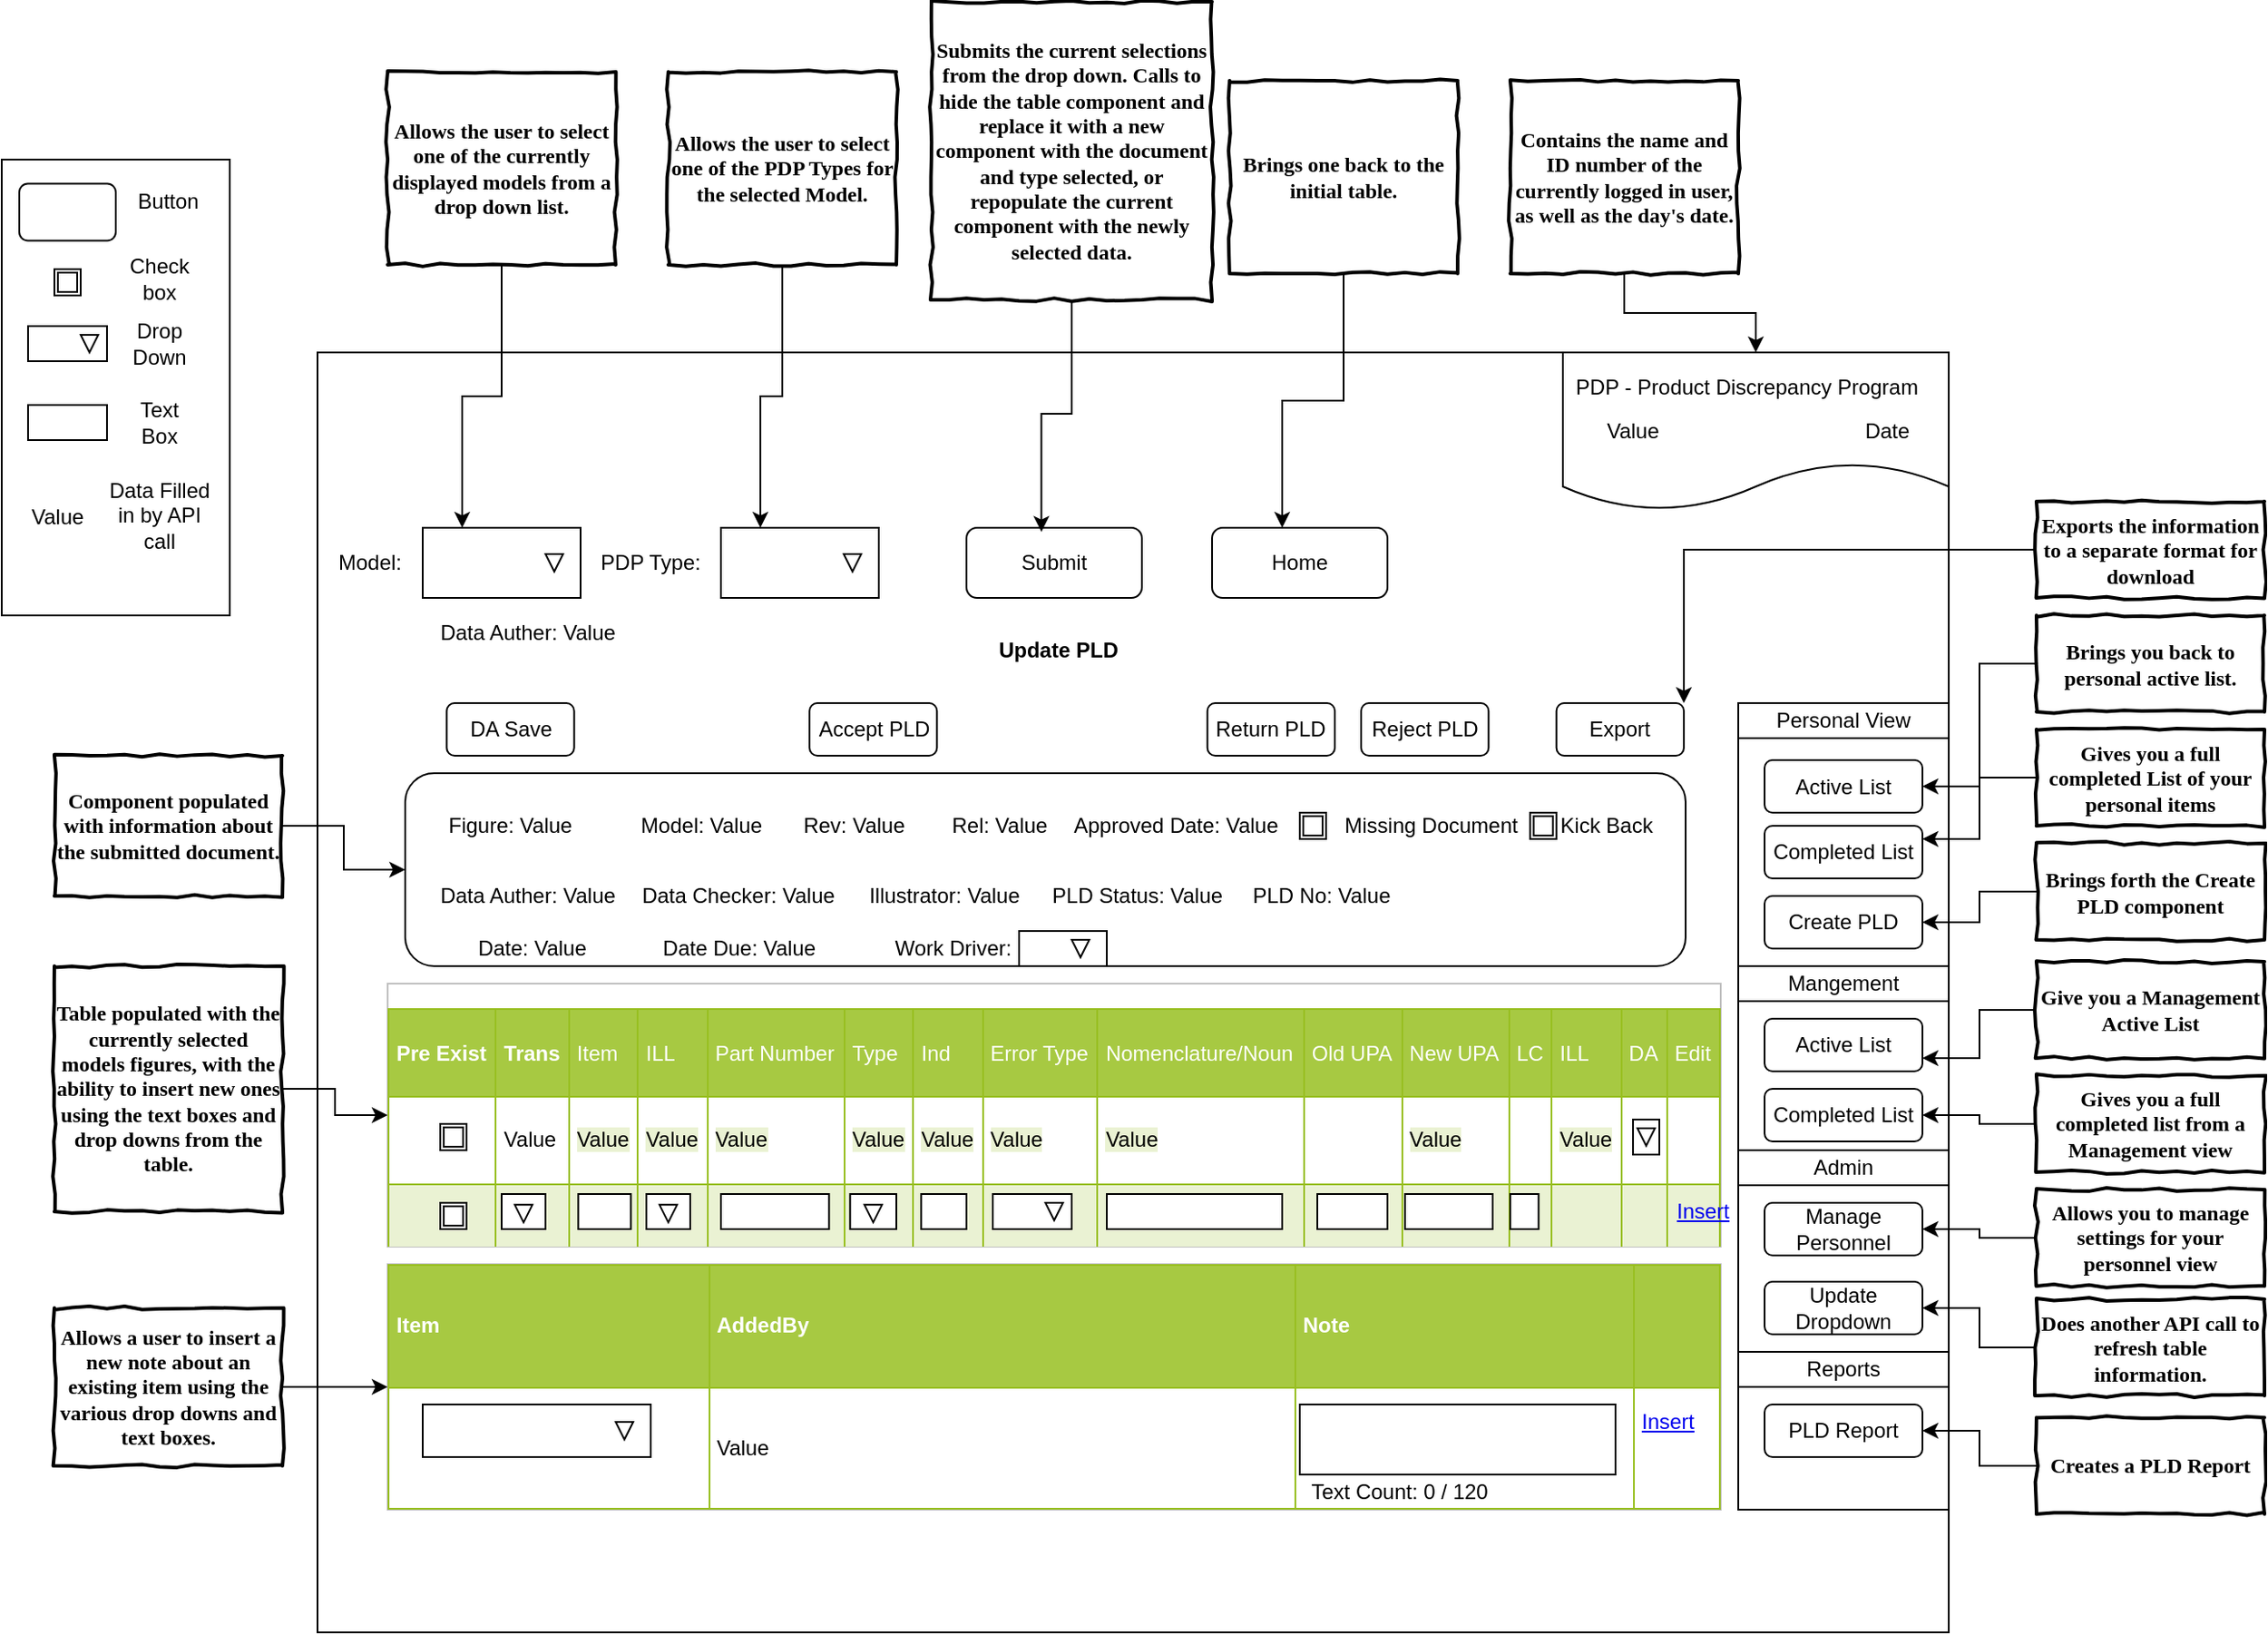 <mxfile version="12.5.4" type="device"><diagram id="VdrxEoo0eKEBxt20CpD3" name="Page-1"><mxGraphModel dx="1584" dy="728" grid="1" gridSize="10" guides="1" tooltips="1" connect="1" arrows="1" fold="1" page="1" pageScale="1" pageWidth="850" pageHeight="1100" math="0" shadow="0"><root><mxCell id="0"/><mxCell id="1" parent="0"/><mxCell id="2qrqVMrkHnaqbFeeKf9X-1" value="" style="rounded=0;whiteSpace=wrap;html=1;" parent="1" vertex="1"><mxGeometry x="-660" y="250" width="930" height="730" as="geometry"/></mxCell><mxCell id="KX1X-bw-bmJHKMCdAirB-11" value="" style="shape=document;whiteSpace=wrap;html=1;boundedLbl=1;" vertex="1" parent="1"><mxGeometry x="50" y="250" width="220" height="90" as="geometry"/></mxCell><mxCell id="2qrqVMrkHnaqbFeeKf9X-4" value="" style="html=1;whiteSpace=wrap;container=1;recursiveResize=0;collapsible=0;align=left;" parent="1" vertex="1"><mxGeometry x="-600" y="350" width="90" height="40" as="geometry"/></mxCell><mxCell id="2qrqVMrkHnaqbFeeKf9X-5" value="" style="triangle;html=1;whiteSpace=wrap;rotation=90;" parent="2qrqVMrkHnaqbFeeKf9X-4" vertex="1"><mxGeometry x="70" y="15" width="10" height="10" as="geometry"/></mxCell><mxCell id="2qrqVMrkHnaqbFeeKf9X-8" value="Model:" style="text;html=1;strokeColor=none;fillColor=none;align=center;verticalAlign=middle;whiteSpace=wrap;rounded=0;" parent="1" vertex="1"><mxGeometry x="-650" y="360" width="40" height="20" as="geometry"/></mxCell><mxCell id="2qrqVMrkHnaqbFeeKf9X-11" value="" style="html=1;whiteSpace=wrap;container=1;recursiveResize=0;collapsible=0;align=left;" parent="1" vertex="1"><mxGeometry x="-430" y="350" width="90" height="40" as="geometry"/></mxCell><mxCell id="2qrqVMrkHnaqbFeeKf9X-12" value="" style="triangle;html=1;whiteSpace=wrap;rotation=90;" parent="2qrqVMrkHnaqbFeeKf9X-11" vertex="1"><mxGeometry x="70" y="15" width="10" height="10" as="geometry"/></mxCell><mxCell id="2qrqVMrkHnaqbFeeKf9X-13" value="PDP Type:" style="text;html=1;strokeColor=none;fillColor=none;align=center;verticalAlign=middle;whiteSpace=wrap;rounded=0;" parent="1" vertex="1"><mxGeometry x="-500" y="360" width="60" height="20" as="geometry"/></mxCell><mxCell id="2qrqVMrkHnaqbFeeKf9X-14" value="Submit" style="rounded=1;whiteSpace=wrap;html=1;" parent="1" vertex="1"><mxGeometry x="-290" y="350" width="100" height="40" as="geometry"/></mxCell><mxCell id="2qrqVMrkHnaqbFeeKf9X-15" value="Home" style="rounded=1;whiteSpace=wrap;html=1;" parent="1" vertex="1"><mxGeometry x="-150" y="350" width="100" height="40" as="geometry"/></mxCell><mxCell id="2qrqVMrkHnaqbFeeKf9X-17" style="edgeStyle=orthogonalEdgeStyle;rounded=0;orthogonalLoop=1;jettySize=auto;html=1;entryX=0.25;entryY=0;entryDx=0;entryDy=0;" parent="1" source="2qrqVMrkHnaqbFeeKf9X-16" target="2qrqVMrkHnaqbFeeKf9X-4" edge="1"><mxGeometry relative="1" as="geometry"/></mxCell><mxCell id="2qrqVMrkHnaqbFeeKf9X-16" value="Allows the user to select one of the currently displayed models from a drop down list." style="html=1;whiteSpace=wrap;comic=1;strokeWidth=2;fontFamily=Comic Sans MS;fontStyle=1;" parent="1" vertex="1"><mxGeometry x="-620" y="90" width="130" height="110" as="geometry"/></mxCell><mxCell id="2qrqVMrkHnaqbFeeKf9X-19" style="edgeStyle=orthogonalEdgeStyle;rounded=0;orthogonalLoop=1;jettySize=auto;html=1;entryX=0.25;entryY=0;entryDx=0;entryDy=0;" parent="1" source="2qrqVMrkHnaqbFeeKf9X-18" target="2qrqVMrkHnaqbFeeKf9X-11" edge="1"><mxGeometry relative="1" as="geometry"/></mxCell><mxCell id="2qrqVMrkHnaqbFeeKf9X-18" value="Allows the user to select one of the PDP Types for the selected Model." style="html=1;whiteSpace=wrap;comic=1;strokeWidth=2;fontFamily=Comic Sans MS;fontStyle=1;" parent="1" vertex="1"><mxGeometry x="-460" y="90" width="130" height="110" as="geometry"/></mxCell><mxCell id="2qrqVMrkHnaqbFeeKf9X-21" style="edgeStyle=orthogonalEdgeStyle;rounded=0;orthogonalLoop=1;jettySize=auto;html=1;entryX=0.427;entryY=0.058;entryDx=0;entryDy=0;entryPerimeter=0;" parent="1" source="2qrqVMrkHnaqbFeeKf9X-20" target="2qrqVMrkHnaqbFeeKf9X-14" edge="1"><mxGeometry relative="1" as="geometry"/></mxCell><mxCell id="2qrqVMrkHnaqbFeeKf9X-20" value="Submits the current selections from the drop down. Calls to hide the table component and replace it with a new component with the document and type selected, or repopulate the current component with the newly selected data." style="html=1;whiteSpace=wrap;comic=1;strokeWidth=2;fontFamily=Comic Sans MS;fontStyle=1;" parent="1" vertex="1"><mxGeometry x="-310" y="50" width="160" height="170" as="geometry"/></mxCell><mxCell id="2qrqVMrkHnaqbFeeKf9X-23" style="edgeStyle=orthogonalEdgeStyle;rounded=0;orthogonalLoop=1;jettySize=auto;html=1;entryX=0.4;entryY=0;entryDx=0;entryDy=0;entryPerimeter=0;" parent="1" source="2qrqVMrkHnaqbFeeKf9X-22" target="2qrqVMrkHnaqbFeeKf9X-15" edge="1"><mxGeometry relative="1" as="geometry"/></mxCell><mxCell id="2qrqVMrkHnaqbFeeKf9X-22" value="Brings one back to the initial table." style="html=1;whiteSpace=wrap;comic=1;strokeWidth=2;fontFamily=Comic Sans MS;fontStyle=1;" parent="1" vertex="1"><mxGeometry x="-140" y="95" width="130" height="110" as="geometry"/></mxCell><mxCell id="2qrqVMrkHnaqbFeeKf9X-25" style="edgeStyle=orthogonalEdgeStyle;rounded=0;orthogonalLoop=1;jettySize=auto;html=1;entryX=0;entryY=0.5;entryDx=0;entryDy=0;" parent="1" source="2qrqVMrkHnaqbFeeKf9X-24" target="CsBmkhRhUyOxanU9QyBp-1" edge="1"><mxGeometry relative="1" as="geometry"><mxPoint x="-620" y="535" as="targetPoint"/></mxGeometry></mxCell><mxCell id="2qrqVMrkHnaqbFeeKf9X-24" value="Component populated with information about the submitted document." style="html=1;whiteSpace=wrap;comic=1;strokeWidth=2;fontFamily=Comic Sans MS;fontStyle=1;" parent="1" vertex="1"><mxGeometry x="-810" y="480" width="130" height="80" as="geometry"/></mxCell><mxCell id="CsBmkhRhUyOxanU9QyBp-1" value="" style="rounded=1;whiteSpace=wrap;html=1;" parent="1" vertex="1"><mxGeometry x="-610" y="490" width="730" height="110" as="geometry"/></mxCell><mxCell id="CsBmkhRhUyOxanU9QyBp-2" value="&lt;b&gt;Update PLD&lt;/b&gt;" style="text;html=1;strokeColor=none;fillColor=none;align=center;verticalAlign=middle;whiteSpace=wrap;rounded=0;" parent="1" vertex="1"><mxGeometry x="-275" y="410" width="75" height="20" as="geometry"/></mxCell><mxCell id="CsBmkhRhUyOxanU9QyBp-3" value="Data Auther: Value" style="text;html=1;strokeColor=none;fillColor=none;align=center;verticalAlign=middle;whiteSpace=wrap;rounded=0;" parent="1" vertex="1"><mxGeometry x="-600" y="550" width="120" height="20" as="geometry"/></mxCell><mxCell id="CsBmkhRhUyOxanU9QyBp-12" value="Data Auther: Value" style="text;html=1;strokeColor=none;fillColor=none;align=center;verticalAlign=middle;whiteSpace=wrap;rounded=0;" parent="1" vertex="1"><mxGeometry x="-600" y="400" width="120" height="20" as="geometry"/></mxCell><mxCell id="CsBmkhRhUyOxanU9QyBp-5" value="Figure: Value" style="text;html=1;strokeColor=none;fillColor=none;align=center;verticalAlign=middle;whiteSpace=wrap;rounded=0;" parent="1" vertex="1"><mxGeometry x="-590" y="510" width="80" height="20" as="geometry"/></mxCell><mxCell id="CsBmkhRhUyOxanU9QyBp-6" value="Model: Value" style="text;html=1;strokeColor=none;fillColor=none;align=center;verticalAlign=middle;whiteSpace=wrap;rounded=0;" parent="1" vertex="1"><mxGeometry x="-481.33" y="510" width="80" height="20" as="geometry"/></mxCell><mxCell id="CsBmkhRhUyOxanU9QyBp-7" value="Rev: Value" style="text;html=1;strokeColor=none;fillColor=none;align=center;verticalAlign=middle;whiteSpace=wrap;rounded=0;" parent="1" vertex="1"><mxGeometry x="-394" y="510" width="80" height="20" as="geometry"/></mxCell><mxCell id="CsBmkhRhUyOxanU9QyBp-8" value="Rel: Value" style="text;html=1;strokeColor=none;fillColor=none;align=center;verticalAlign=middle;whiteSpace=wrap;rounded=0;" parent="1" vertex="1"><mxGeometry x="-311.33" y="510" width="80" height="20" as="geometry"/></mxCell><mxCell id="CsBmkhRhUyOxanU9QyBp-9" value="Approved Date: Value" style="text;html=1;strokeColor=none;fillColor=none;align=center;verticalAlign=middle;whiteSpace=wrap;rounded=0;" parent="1" vertex="1"><mxGeometry x="-231.33" y="510" width="121.33" height="20" as="geometry"/></mxCell><mxCell id="CsBmkhRhUyOxanU9QyBp-10" value="Data Checker: Value" style="text;html=1;strokeColor=none;fillColor=none;align=center;verticalAlign=middle;whiteSpace=wrap;rounded=0;" parent="1" vertex="1"><mxGeometry x="-480" y="550" width="120" height="20" as="geometry"/></mxCell><mxCell id="CsBmkhRhUyOxanU9QyBp-11" value="Illustrator: Value" style="text;html=1;strokeColor=none;fillColor=none;align=center;verticalAlign=middle;whiteSpace=wrap;rounded=0;" parent="1" vertex="1"><mxGeometry x="-355" y="550" width="105" height="20" as="geometry"/></mxCell><mxCell id="CsBmkhRhUyOxanU9QyBp-13" value="Missing Document" style="text;html=1;strokeColor=none;fillColor=none;align=center;verticalAlign=middle;whiteSpace=wrap;rounded=0;" parent="1" vertex="1"><mxGeometry x="-80" y="510" width="110" height="20" as="geometry"/></mxCell><mxCell id="CsBmkhRhUyOxanU9QyBp-14" value="Kick Back" style="text;html=1;strokeColor=none;fillColor=none;align=center;verticalAlign=middle;whiteSpace=wrap;rounded=0;" parent="1" vertex="1"><mxGeometry x="40" y="510" width="70" height="20" as="geometry"/></mxCell><mxCell id="CsBmkhRhUyOxanU9QyBp-15" value="" style="shape=ext;double=1;whiteSpace=wrap;html=1;aspect=fixed;" parent="1" vertex="1"><mxGeometry x="-100" y="512.5" width="15" height="15" as="geometry"/></mxCell><mxCell id="CsBmkhRhUyOxanU9QyBp-16" value="" style="shape=ext;double=1;whiteSpace=wrap;html=1;aspect=fixed;" parent="1" vertex="1"><mxGeometry x="31.33" y="512.5" width="15" height="15" as="geometry"/></mxCell><mxCell id="CsBmkhRhUyOxanU9QyBp-17" value="PLD Status: Value" style="text;html=1;strokeColor=none;fillColor=none;align=center;verticalAlign=middle;whiteSpace=wrap;rounded=0;" parent="1" vertex="1"><mxGeometry x="-245" y="550" width="105" height="20" as="geometry"/></mxCell><mxCell id="CsBmkhRhUyOxanU9QyBp-18" value="PLD No: Value" style="text;html=1;strokeColor=none;fillColor=none;align=center;verticalAlign=middle;whiteSpace=wrap;rounded=0;" parent="1" vertex="1"><mxGeometry x="-140" y="550" width="105" height="20" as="geometry"/></mxCell><mxCell id="CsBmkhRhUyOxanU9QyBp-19" value="Date: Value" style="text;html=1;strokeColor=none;fillColor=none;align=center;verticalAlign=middle;whiteSpace=wrap;rounded=0;" parent="1" vertex="1"><mxGeometry x="-590" y="580" width="105" height="20" as="geometry"/></mxCell><mxCell id="CsBmkhRhUyOxanU9QyBp-20" value="Date Due: Value" style="text;html=1;strokeColor=none;fillColor=none;align=center;verticalAlign=middle;whiteSpace=wrap;rounded=0;" parent="1" vertex="1"><mxGeometry x="-472.5" y="580" width="105" height="20" as="geometry"/></mxCell><mxCell id="CsBmkhRhUyOxanU9QyBp-21" value="Work Driver:" style="text;html=1;strokeColor=none;fillColor=none;align=center;verticalAlign=middle;whiteSpace=wrap;rounded=0;" parent="1" vertex="1"><mxGeometry x="-350" y="580" width="105" height="20" as="geometry"/></mxCell><mxCell id="CsBmkhRhUyOxanU9QyBp-28" value="&lt;br&gt;&lt;table border=&quot;1&quot; width=&quot;100%&quot; cellpadding=&quot;4&quot; style=&quot;width: 100% ; height: 100% ; border-collapse: collapse&quot;&gt;&lt;tbody&gt;&lt;tr style=&quot;background-color: #a7c942 ; color: #ffffff ; border: 1px solid #98bf21&quot;&gt;&lt;th align=&quot;left&quot;&gt;Pre Exist&lt;/th&gt;&lt;th align=&quot;left&quot;&gt;Trans&lt;/th&gt;&lt;td&gt;Item&lt;/td&gt;&lt;td&gt;ILL&lt;/td&gt;&lt;td&gt;Part Number&lt;/td&gt;&lt;td&gt;Type&lt;/td&gt;&lt;td&gt;Ind&lt;/td&gt;&lt;td&gt;Error Type&lt;/td&gt;&lt;td&gt;Nomenclature/Noun&lt;/td&gt;&lt;td&gt;Old UPA&lt;/td&gt;&lt;td&gt;New UPA&lt;/td&gt;&lt;td&gt;LC&lt;/td&gt;&lt;td&gt;ILL&lt;/td&gt;&lt;td&gt;DA&lt;/td&gt;&lt;td&gt;Edit&lt;/td&gt;&lt;/tr&gt;&lt;tr style=&quot;border: 1px solid #98bf21&quot;&gt;&lt;td&gt;&lt;br&gt;&lt;/td&gt;&lt;td&gt;Value&lt;/td&gt;&lt;td&gt;&lt;span style=&quot;background-color: rgb(234 , 242 , 211)&quot;&gt;Value&lt;/span&gt;&lt;br&gt;&lt;/td&gt;&lt;td&gt;&lt;span style=&quot;background-color: rgb(234 , 242 , 211)&quot;&gt;Value&lt;/span&gt;&lt;br&gt;&lt;/td&gt;&lt;td&gt;&lt;span style=&quot;background-color: rgb(234 , 242 , 211)&quot;&gt;Value&lt;/span&gt;&lt;br&gt;&lt;/td&gt;&lt;td&gt;&lt;span style=&quot;background-color: rgb(234 , 242 , 211)&quot;&gt;Value&lt;/span&gt;&lt;br&gt;&lt;/td&gt;&lt;td&gt;&lt;span style=&quot;background-color: rgb(234 , 242 , 211)&quot;&gt;Value&lt;/span&gt;&lt;br&gt;&lt;/td&gt;&lt;td&gt;&lt;span style=&quot;background-color: rgb(234 , 242 , 211)&quot;&gt;Value&lt;/span&gt;&lt;br&gt;&lt;/td&gt;&lt;td&gt;&lt;span style=&quot;background-color: rgb(234 , 242 , 211)&quot;&gt;Value&lt;/span&gt;&lt;br&gt;&lt;/td&gt;&lt;td&gt;&lt;br&gt;&lt;/td&gt;&lt;td&gt;&lt;span style=&quot;background-color: rgb(234 , 242 , 211)&quot;&gt;Value&lt;/span&gt;&lt;br&gt;&lt;/td&gt;&lt;td&gt;&lt;br&gt;&lt;/td&gt;&lt;td&gt;&lt;span style=&quot;background-color: rgb(234 , 242 , 211)&quot;&gt;Value&lt;/span&gt;&lt;br&gt;&lt;/td&gt;&lt;td&gt;&lt;br&gt;&lt;/td&gt;&lt;td&gt;&lt;br&gt;&lt;/td&gt;&lt;/tr&gt;&lt;tr style=&quot;background-color: #eaf2d3 ; border: 1px solid #98bf21&quot;&gt;&lt;td&gt;&lt;/td&gt;&lt;td&gt;&lt;/td&gt;&lt;td&gt;&lt;/td&gt;&lt;td&gt;&lt;/td&gt;&lt;td&gt;&lt;/td&gt;&lt;td&gt;&lt;/td&gt;&lt;td&gt;&lt;/td&gt;&lt;td&gt;&lt;/td&gt;&lt;td&gt;&lt;/td&gt;&lt;td&gt;&lt;/td&gt;&lt;td&gt;&lt;br&gt;&lt;/td&gt;&lt;td&gt;&lt;br&gt;&lt;/td&gt;&lt;td&gt;&lt;br&gt;&lt;/td&gt;&lt;td&gt;&lt;br&gt;&lt;/td&gt;&lt;td&gt;&lt;br&gt;&lt;/td&gt;&lt;/tr&gt;&lt;/tbody&gt;&lt;/table&gt;" style="text;html=1;strokeColor=#c0c0c0;fillColor=#ffffff;overflow=fill;rounded=0;" parent="1" vertex="1"><mxGeometry x="-620" y="610" width="760" height="150" as="geometry"/></mxCell><mxCell id="CsBmkhRhUyOxanU9QyBp-29" value="" style="html=1;whiteSpace=wrap;container=1;recursiveResize=0;collapsible=0;align=left;" parent="1" vertex="1"><mxGeometry x="-555" y="730" width="25" height="20" as="geometry"/></mxCell><mxCell id="CsBmkhRhUyOxanU9QyBp-30" value="" style="triangle;html=1;whiteSpace=wrap;rotation=90;" parent="CsBmkhRhUyOxanU9QyBp-29" vertex="1"><mxGeometry x="7.5" y="6.17" width="10" height="10" as="geometry"/></mxCell><mxCell id="CsBmkhRhUyOxanU9QyBp-22" value="" style="html=1;whiteSpace=wrap;container=1;recursiveResize=0;collapsible=0;align=left;" parent="1" vertex="1"><mxGeometry x="-260" y="580" width="50" height="20" as="geometry"/></mxCell><mxCell id="CsBmkhRhUyOxanU9QyBp-23" value="" style="triangle;html=1;whiteSpace=wrap;rotation=90;" parent="CsBmkhRhUyOxanU9QyBp-22" vertex="1"><mxGeometry x="30" y="5" width="10" height="10" as="geometry"/></mxCell><mxCell id="CsBmkhRhUyOxanU9QyBp-34" value="" style="html=1;whiteSpace=wrap;container=1;recursiveResize=0;collapsible=0;align=left;" parent="1" vertex="1"><mxGeometry x="-356.33" y="730" width="26.33" height="20" as="geometry"/></mxCell><mxCell id="CsBmkhRhUyOxanU9QyBp-35" value="" style="triangle;html=1;whiteSpace=wrap;rotation=90;" parent="CsBmkhRhUyOxanU9QyBp-34" vertex="1"><mxGeometry x="8.16" y="6.17" width="10" height="10" as="geometry"/></mxCell><mxCell id="CsBmkhRhUyOxanU9QyBp-36" value="" style="html=1;whiteSpace=wrap;container=1;recursiveResize=0;collapsible=0;align=left;" parent="1" vertex="1"><mxGeometry x="-275" y="730" width="45" height="20" as="geometry"/></mxCell><mxCell id="CsBmkhRhUyOxanU9QyBp-37" value="" style="triangle;html=1;whiteSpace=wrap;rotation=90;" parent="CsBmkhRhUyOxanU9QyBp-36" vertex="1"><mxGeometry x="30" y="5" width="10" height="10" as="geometry"/></mxCell><mxCell id="CsBmkhRhUyOxanU9QyBp-38" value="" style="html=1;whiteSpace=wrap;container=1;recursiveResize=0;collapsible=0;align=left;" parent="1" vertex="1"><mxGeometry x="90" y="687.5" width="15" height="20" as="geometry"/></mxCell><mxCell id="CsBmkhRhUyOxanU9QyBp-39" value="" style="triangle;html=1;whiteSpace=wrap;rotation=90;" parent="CsBmkhRhUyOxanU9QyBp-38" vertex="1"><mxGeometry x="2.5" y="5" width="10" height="10" as="geometry"/></mxCell><UserObject label="Insert" link="https://www.draw.io" id="CsBmkhRhUyOxanU9QyBp-40"><mxCell style="text;html=1;strokeColor=none;fillColor=none;whiteSpace=wrap;align=center;verticalAlign=middle;fontColor=#0000EE;fontStyle=4;" parent="1" vertex="1"><mxGeometry x="100" y="720" width="60" height="40" as="geometry"/></mxCell></UserObject><mxCell id="CsBmkhRhUyOxanU9QyBp-42" style="edgeStyle=orthogonalEdgeStyle;rounded=0;orthogonalLoop=1;jettySize=auto;html=1;" parent="1" source="CsBmkhRhUyOxanU9QyBp-41" target="CsBmkhRhUyOxanU9QyBp-28" edge="1"><mxGeometry relative="1" as="geometry"/></mxCell><mxCell id="CsBmkhRhUyOxanU9QyBp-41" value="Table populated with the currently selected models figures, with the ability to insert new ones using the text boxes and drop downs from the table." style="html=1;whiteSpace=wrap;comic=1;strokeWidth=2;fontFamily=Comic Sans MS;fontStyle=1;" parent="1" vertex="1"><mxGeometry x="-810" y="600" width="130" height="140" as="geometry"/></mxCell><mxCell id="CsBmkhRhUyOxanU9QyBp-43" value="&lt;table border=&quot;1&quot; width=&quot;100%&quot; cellpadding=&quot;4&quot; style=&quot;width: 100% ; height: 100% ; border-collapse: collapse&quot;&gt;&lt;tbody&gt;&lt;tr style=&quot;background-color: #a7c942 ; color: #ffffff ; border: 1px solid #98bf21&quot;&gt;&lt;th align=&quot;left&quot;&gt;Item&lt;/th&gt;&lt;th align=&quot;left&quot;&gt;AddedBy&lt;/th&gt;&lt;th align=&quot;left&quot;&gt;Note&lt;/th&gt;&lt;td&gt;&lt;br&gt;&lt;/td&gt;&lt;/tr&gt;&lt;tr style=&quot;border: 1px solid #98bf21&quot;&gt;&lt;td&gt;&lt;br&gt;&lt;/td&gt;&lt;td&gt;Value&lt;/td&gt;&lt;td&gt;&lt;/td&gt;&lt;td&gt;&lt;br&gt;&lt;/td&gt;&lt;/tr&gt;&lt;/tbody&gt;&lt;/table&gt;" style="text;html=1;strokeColor=#c0c0c0;fillColor=#ffffff;overflow=fill;rounded=0;" parent="1" vertex="1"><mxGeometry x="-620" y="770" width="760" height="140" as="geometry"/></mxCell><UserObject label="Insert" link="https://www.draw.io" id="CsBmkhRhUyOxanU9QyBp-45"><mxCell style="text;html=1;strokeColor=none;fillColor=none;whiteSpace=wrap;align=center;verticalAlign=middle;fontColor=#0000EE;fontStyle=4;" parent="1" vertex="1"><mxGeometry x="80" y="840" width="60" height="40" as="geometry"/></mxCell></UserObject><mxCell id="CsBmkhRhUyOxanU9QyBp-46" value="" style="html=1;whiteSpace=wrap;container=1;recursiveResize=0;collapsible=0;align=left;" parent="1" vertex="1"><mxGeometry x="-600" y="850" width="130" height="30" as="geometry"/></mxCell><mxCell id="CsBmkhRhUyOxanU9QyBp-47" value="" style="triangle;html=1;whiteSpace=wrap;rotation=90;" parent="CsBmkhRhUyOxanU9QyBp-46" vertex="1"><mxGeometry x="110" y="10" width="10" height="10" as="geometry"/></mxCell><mxCell id="CsBmkhRhUyOxanU9QyBp-49" value="Text Count: 0 / 120" style="text;html=1;strokeColor=none;fillColor=none;align=center;verticalAlign=middle;whiteSpace=wrap;rounded=0;" parent="1" vertex="1"><mxGeometry x="-107.5" y="890" width="127.5" height="20" as="geometry"/></mxCell><mxCell id="CsBmkhRhUyOxanU9QyBp-51" style="edgeStyle=orthogonalEdgeStyle;rounded=0;orthogonalLoop=1;jettySize=auto;html=1;entryX=0;entryY=0.5;entryDx=0;entryDy=0;" parent="1" source="CsBmkhRhUyOxanU9QyBp-50" target="CsBmkhRhUyOxanU9QyBp-43" edge="1"><mxGeometry relative="1" as="geometry"/></mxCell><mxCell id="CsBmkhRhUyOxanU9QyBp-50" value="Allows a user to insert a new note about an existing item using the various drop downs and text boxes." style="html=1;whiteSpace=wrap;comic=1;strokeWidth=2;fontFamily=Comic Sans MS;fontStyle=1;" parent="1" vertex="1"><mxGeometry x="-810" y="795" width="130" height="90" as="geometry"/></mxCell><mxCell id="CsBmkhRhUyOxanU9QyBp-54" value="" style="shape=ext;double=1;whiteSpace=wrap;html=1;aspect=fixed;" parent="1" vertex="1"><mxGeometry x="-590" y="690" width="15" height="15" as="geometry"/></mxCell><mxCell id="CsBmkhRhUyOxanU9QyBp-56" value="" style="shape=ext;double=1;whiteSpace=wrap;html=1;aspect=fixed;" parent="1" vertex="1"><mxGeometry x="-590" y="735" width="15" height="15" as="geometry"/></mxCell><mxCell id="CsBmkhRhUyOxanU9QyBp-64" value="" style="rounded=0;whiteSpace=wrap;html=1;" parent="1" vertex="1"><mxGeometry x="-100" y="850" width="180" height="40" as="geometry"/></mxCell><mxCell id="CsBmkhRhUyOxanU9QyBp-69" value="" style="rounded=0;whiteSpace=wrap;html=1;" parent="1" vertex="1"><mxGeometry x="-511.33" y="730" width="30" height="20" as="geometry"/></mxCell><mxCell id="CsBmkhRhUyOxanU9QyBp-72" value="" style="rounded=0;whiteSpace=wrap;html=1;" parent="1" vertex="1"><mxGeometry x="-210" y="730" width="100" height="20" as="geometry"/></mxCell><mxCell id="CsBmkhRhUyOxanU9QyBp-74" value="" style="rounded=0;whiteSpace=wrap;html=1;" parent="1" vertex="1"><mxGeometry x="-315.83" y="730" width="25.83" height="20" as="geometry"/></mxCell><mxCell id="CsBmkhRhUyOxanU9QyBp-77" value="" style="rounded=0;whiteSpace=wrap;html=1;" parent="1" vertex="1"><mxGeometry x="-430" y="730" width="61.66" height="20" as="geometry"/></mxCell><mxCell id="CsBmkhRhUyOxanU9QyBp-80" value="" style="html=1;whiteSpace=wrap;container=1;recursiveResize=0;collapsible=0;align=left;" parent="1" vertex="1"><mxGeometry x="-472.5" y="730" width="25" height="20" as="geometry"/></mxCell><mxCell id="CsBmkhRhUyOxanU9QyBp-81" value="" style="triangle;html=1;whiteSpace=wrap;rotation=90;" parent="CsBmkhRhUyOxanU9QyBp-80" vertex="1"><mxGeometry x="7.5" y="6.17" width="10" height="10" as="geometry"/></mxCell><mxCell id="KX1X-bw-bmJHKMCdAirB-1" value="" style="rounded=0;whiteSpace=wrap;html=1;" vertex="1" parent="1"><mxGeometry x="-90" y="730" width="40" height="20" as="geometry"/></mxCell><mxCell id="KX1X-bw-bmJHKMCdAirB-2" value="" style="rounded=0;whiteSpace=wrap;html=1;" vertex="1" parent="1"><mxGeometry x="-40" y="730" width="50" height="20" as="geometry"/></mxCell><mxCell id="KX1X-bw-bmJHKMCdAirB-3" value="" style="rounded=0;whiteSpace=wrap;html=1;" vertex="1" parent="1"><mxGeometry x="20" y="730" width="16.17" height="20" as="geometry"/></mxCell><mxCell id="KX1X-bw-bmJHKMCdAirB-10" value="PDP - Product Discrepancy Program" style="text;html=1;strokeColor=none;fillColor=none;align=center;verticalAlign=middle;whiteSpace=wrap;rounded=0;" vertex="1" parent="1"><mxGeometry x="55" y="260" width="200" height="20" as="geometry"/></mxCell><mxCell id="KX1X-bw-bmJHKMCdAirB-12" value="Value" style="text;html=1;strokeColor=none;fillColor=none;align=center;verticalAlign=middle;whiteSpace=wrap;rounded=0;" vertex="1" parent="1"><mxGeometry x="70" y="285" width="40" height="20" as="geometry"/></mxCell><mxCell id="KX1X-bw-bmJHKMCdAirB-15" style="edgeStyle=orthogonalEdgeStyle;rounded=0;orthogonalLoop=1;jettySize=auto;html=1;exitX=0.5;exitY=1;exitDx=0;exitDy=0;entryX=0.5;entryY=0;entryDx=0;entryDy=0;" edge="1" parent="1" source="KX1X-bw-bmJHKMCdAirB-13" target="KX1X-bw-bmJHKMCdAirB-11"><mxGeometry relative="1" as="geometry"/></mxCell><mxCell id="KX1X-bw-bmJHKMCdAirB-13" value="Contains the name and ID number of the currently logged in user, as well as the day's date." style="html=1;whiteSpace=wrap;comic=1;strokeWidth=2;fontFamily=Comic Sans MS;fontStyle=1;" vertex="1" parent="1"><mxGeometry x="20" y="95" width="130" height="110" as="geometry"/></mxCell><mxCell id="KX1X-bw-bmJHKMCdAirB-14" value="Date" style="text;html=1;strokeColor=none;fillColor=none;align=center;verticalAlign=middle;whiteSpace=wrap;rounded=0;" vertex="1" parent="1"><mxGeometry x="215" y="285.0" width="40" height="20" as="geometry"/></mxCell><mxCell id="KX1X-bw-bmJHKMCdAirB-30" value="" style="rounded=0;whiteSpace=wrap;html=1;" vertex="1" parent="1"><mxGeometry x="-840" y="140" width="130" height="260" as="geometry"/></mxCell><mxCell id="KX1X-bw-bmJHKMCdAirB-31" value="" style="shape=ext;double=1;whiteSpace=wrap;html=1;aspect=fixed;" vertex="1" parent="1"><mxGeometry x="-810" y="202.5" width="15" height="15" as="geometry"/></mxCell><mxCell id="KX1X-bw-bmJHKMCdAirB-32" value="" style="html=1;whiteSpace=wrap;container=1;recursiveResize=0;collapsible=0;align=left;" vertex="1" parent="1"><mxGeometry x="-825" y="235" width="45" height="20" as="geometry"/></mxCell><mxCell id="KX1X-bw-bmJHKMCdAirB-33" value="" style="triangle;html=1;whiteSpace=wrap;rotation=90;" vertex="1" parent="KX1X-bw-bmJHKMCdAirB-32"><mxGeometry x="30" y="5" width="10" height="10" as="geometry"/></mxCell><mxCell id="KX1X-bw-bmJHKMCdAirB-34" value="Check box" style="text;html=1;strokeColor=none;fillColor=none;align=center;verticalAlign=middle;whiteSpace=wrap;rounded=0;" vertex="1" parent="1"><mxGeometry x="-770" y="197.5" width="40" height="20" as="geometry"/></mxCell><mxCell id="KX1X-bw-bmJHKMCdAirB-35" value="Drop Down" style="text;html=1;strokeColor=none;fillColor=none;align=center;verticalAlign=middle;whiteSpace=wrap;rounded=0;" vertex="1" parent="1"><mxGeometry x="-770" y="235" width="40" height="20" as="geometry"/></mxCell><mxCell id="KX1X-bw-bmJHKMCdAirB-36" value="" style="rounded=0;whiteSpace=wrap;html=1;" vertex="1" parent="1"><mxGeometry x="-825" y="280" width="45" height="20" as="geometry"/></mxCell><mxCell id="KX1X-bw-bmJHKMCdAirB-37" value="Text Box" style="text;html=1;strokeColor=none;fillColor=none;align=center;verticalAlign=middle;whiteSpace=wrap;rounded=0;" vertex="1" parent="1"><mxGeometry x="-770" y="280" width="40" height="20" as="geometry"/></mxCell><mxCell id="KX1X-bw-bmJHKMCdAirB-38" value="Value" style="text;html=1;" vertex="1" parent="1"><mxGeometry x="-825" y="330" width="60" height="30" as="geometry"/></mxCell><mxCell id="KX1X-bw-bmJHKMCdAirB-39" value="Data Filled in by API call" style="text;html=1;strokeColor=none;fillColor=none;align=center;verticalAlign=middle;whiteSpace=wrap;rounded=0;" vertex="1" parent="1"><mxGeometry x="-780" y="332.67" width="60" height="20" as="geometry"/></mxCell><mxCell id="KX1X-bw-bmJHKMCdAirB-40" value="" style="rounded=1;whiteSpace=wrap;html=1;" vertex="1" parent="1"><mxGeometry x="-830" y="153.75" width="55" height="32.5" as="geometry"/></mxCell><mxCell id="KX1X-bw-bmJHKMCdAirB-41" value="Button" style="text;html=1;strokeColor=none;fillColor=none;align=center;verticalAlign=middle;whiteSpace=wrap;rounded=0;" vertex="1" parent="1"><mxGeometry x="-765" y="153.75" width="40" height="20" as="geometry"/></mxCell><mxCell id="KX1X-bw-bmJHKMCdAirB-42" value="DA Save" style="rounded=1;whiteSpace=wrap;html=1;" vertex="1" parent="1"><mxGeometry x="-586.33" y="450" width="72.66" height="30" as="geometry"/></mxCell><mxCell id="KX1X-bw-bmJHKMCdAirB-44" value="Return PLD" style="rounded=1;whiteSpace=wrap;html=1;" vertex="1" parent="1"><mxGeometry x="-152.66" y="450" width="72.66" height="30" as="geometry"/></mxCell><mxCell id="KX1X-bw-bmJHKMCdAirB-45" value="Reject PLD" style="rounded=1;whiteSpace=wrap;html=1;" vertex="1" parent="1"><mxGeometry x="-65.0" y="450" width="72.66" height="30" as="geometry"/></mxCell><mxCell id="KX1X-bw-bmJHKMCdAirB-46" value="Export" style="rounded=1;whiteSpace=wrap;html=1;" vertex="1" parent="1"><mxGeometry x="46.33" y="450" width="72.66" height="30" as="geometry"/></mxCell><mxCell id="KX1X-bw-bmJHKMCdAirB-49" value="Accept PLD" style="rounded=1;whiteSpace=wrap;html=1;" vertex="1" parent="1"><mxGeometry x="-379.49" y="450" width="72.66" height="30" as="geometry"/></mxCell><mxCell id="KX1X-bw-bmJHKMCdAirB-51" value="" style="rounded=0;whiteSpace=wrap;html=1;" vertex="1" parent="1"><mxGeometry x="150" y="452.5" width="120" height="457.5" as="geometry"/></mxCell><mxCell id="KX1X-bw-bmJHKMCdAirB-52" value="Active List" style="rounded=1;whiteSpace=wrap;html=1;" vertex="1" parent="1"><mxGeometry x="165" y="482.5" width="90" height="30" as="geometry"/></mxCell><mxCell id="KX1X-bw-bmJHKMCdAirB-53" value="Completed List" style="rounded=1;whiteSpace=wrap;html=1;" vertex="1" parent="1"><mxGeometry x="165" y="520" width="90" height="30" as="geometry"/></mxCell><mxCell id="KX1X-bw-bmJHKMCdAirB-54" value="Create PLD" style="rounded=1;whiteSpace=wrap;html=1;" vertex="1" parent="1"><mxGeometry x="165" y="560" width="90" height="30" as="geometry"/></mxCell><mxCell id="KX1X-bw-bmJHKMCdAirB-55" value="Active List" style="rounded=1;whiteSpace=wrap;html=1;" vertex="1" parent="1"><mxGeometry x="165" y="630" width="90" height="30" as="geometry"/></mxCell><mxCell id="KX1X-bw-bmJHKMCdAirB-57" value="Completed List" style="rounded=1;whiteSpace=wrap;html=1;" vertex="1" parent="1"><mxGeometry x="165" y="670" width="90" height="30" as="geometry"/></mxCell><mxCell id="KX1X-bw-bmJHKMCdAirB-59" value="Manage Personnel" style="rounded=1;whiteSpace=wrap;html=1;" vertex="1" parent="1"><mxGeometry x="165" y="735" width="90" height="30" as="geometry"/></mxCell><mxCell id="KX1X-bw-bmJHKMCdAirB-60" value="Update Dropdown" style="rounded=1;whiteSpace=wrap;html=1;" vertex="1" parent="1"><mxGeometry x="165" y="780" width="90" height="30" as="geometry"/></mxCell><mxCell id="KX1X-bw-bmJHKMCdAirB-61" value="PLD Report" style="rounded=1;whiteSpace=wrap;html=1;" vertex="1" parent="1"><mxGeometry x="165" y="850" width="90" height="30" as="geometry"/></mxCell><mxCell id="KX1X-bw-bmJHKMCdAirB-62" value="Personal View" style="rounded=0;whiteSpace=wrap;html=1;" vertex="1" parent="1"><mxGeometry x="150" y="450" width="120" height="20" as="geometry"/></mxCell><mxCell id="KX1X-bw-bmJHKMCdAirB-64" value="Mangement" style="rounded=0;whiteSpace=wrap;html=1;" vertex="1" parent="1"><mxGeometry x="150" y="600" width="120" height="20" as="geometry"/></mxCell><mxCell id="KX1X-bw-bmJHKMCdAirB-65" value="Admin" style="rounded=0;whiteSpace=wrap;html=1;" vertex="1" parent="1"><mxGeometry x="150" y="705" width="120" height="20" as="geometry"/></mxCell><mxCell id="KX1X-bw-bmJHKMCdAirB-66" value="Reports" style="rounded=0;whiteSpace=wrap;html=1;" vertex="1" parent="1"><mxGeometry x="150" y="820" width="120" height="20" as="geometry"/></mxCell><mxCell id="KX1X-bw-bmJHKMCdAirB-76" style="edgeStyle=orthogonalEdgeStyle;rounded=0;orthogonalLoop=1;jettySize=auto;html=1;exitX=0;exitY=0.5;exitDx=0;exitDy=0;entryX=1;entryY=0.5;entryDx=0;entryDy=0;" edge="1" parent="1" source="KX1X-bw-bmJHKMCdAirB-67" target="KX1X-bw-bmJHKMCdAirB-52"><mxGeometry relative="1" as="geometry"/></mxCell><mxCell id="KX1X-bw-bmJHKMCdAirB-67" value="Brings you back to personal active list." style="html=1;whiteSpace=wrap;comic=1;strokeWidth=2;fontFamily=Comic Sans MS;fontStyle=1;" vertex="1" parent="1"><mxGeometry x="320" y="400" width="130" height="55" as="geometry"/></mxCell><mxCell id="KX1X-bw-bmJHKMCdAirB-77" style="edgeStyle=orthogonalEdgeStyle;rounded=0;orthogonalLoop=1;jettySize=auto;html=1;exitX=0;exitY=0.5;exitDx=0;exitDy=0;entryX=1;entryY=0.25;entryDx=0;entryDy=0;" edge="1" parent="1" source="KX1X-bw-bmJHKMCdAirB-69" target="KX1X-bw-bmJHKMCdAirB-53"><mxGeometry relative="1" as="geometry"/></mxCell><mxCell id="KX1X-bw-bmJHKMCdAirB-69" value="Gives you a full completed List of your personal items" style="html=1;whiteSpace=wrap;comic=1;strokeWidth=2;fontFamily=Comic Sans MS;fontStyle=1;" vertex="1" parent="1"><mxGeometry x="320" y="465" width="130" height="55" as="geometry"/></mxCell><mxCell id="KX1X-bw-bmJHKMCdAirB-78" style="edgeStyle=orthogonalEdgeStyle;rounded=0;orthogonalLoop=1;jettySize=auto;html=1;exitX=0;exitY=0.5;exitDx=0;exitDy=0;entryX=1;entryY=0.5;entryDx=0;entryDy=0;" edge="1" parent="1" source="KX1X-bw-bmJHKMCdAirB-70" target="KX1X-bw-bmJHKMCdAirB-54"><mxGeometry relative="1" as="geometry"/></mxCell><mxCell id="KX1X-bw-bmJHKMCdAirB-70" value="Brings forth the Create PLD component" style="html=1;whiteSpace=wrap;comic=1;strokeWidth=2;fontFamily=Comic Sans MS;fontStyle=1;" vertex="1" parent="1"><mxGeometry x="320" y="530" width="130" height="55" as="geometry"/></mxCell><mxCell id="KX1X-bw-bmJHKMCdAirB-79" style="edgeStyle=orthogonalEdgeStyle;rounded=0;orthogonalLoop=1;jettySize=auto;html=1;exitX=0;exitY=0.5;exitDx=0;exitDy=0;entryX=1;entryY=0.75;entryDx=0;entryDy=0;" edge="1" parent="1" source="KX1X-bw-bmJHKMCdAirB-71" target="KX1X-bw-bmJHKMCdAirB-55"><mxGeometry relative="1" as="geometry"/></mxCell><mxCell id="KX1X-bw-bmJHKMCdAirB-71" value="Give you a Management Active List" style="html=1;whiteSpace=wrap;comic=1;strokeWidth=2;fontFamily=Comic Sans MS;fontStyle=1;" vertex="1" parent="1"><mxGeometry x="320" y="597.5" width="130" height="55" as="geometry"/></mxCell><mxCell id="KX1X-bw-bmJHKMCdAirB-80" style="edgeStyle=orthogonalEdgeStyle;rounded=0;orthogonalLoop=1;jettySize=auto;html=1;exitX=0;exitY=0.5;exitDx=0;exitDy=0;entryX=1;entryY=0.5;entryDx=0;entryDy=0;" edge="1" parent="1" source="KX1X-bw-bmJHKMCdAirB-72" target="KX1X-bw-bmJHKMCdAirB-57"><mxGeometry relative="1" as="geometry"/></mxCell><mxCell id="KX1X-bw-bmJHKMCdAirB-72" value="Gives you a full completed list from a Management view" style="html=1;whiteSpace=wrap;comic=1;strokeWidth=2;fontFamily=Comic Sans MS;fontStyle=1;" vertex="1" parent="1"><mxGeometry x="320" y="662.5" width="130" height="55" as="geometry"/></mxCell><mxCell id="KX1X-bw-bmJHKMCdAirB-81" style="edgeStyle=orthogonalEdgeStyle;rounded=0;orthogonalLoop=1;jettySize=auto;html=1;exitX=0;exitY=0.5;exitDx=0;exitDy=0;entryX=1;entryY=0.5;entryDx=0;entryDy=0;" edge="1" parent="1" source="KX1X-bw-bmJHKMCdAirB-73" target="KX1X-bw-bmJHKMCdAirB-59"><mxGeometry relative="1" as="geometry"/></mxCell><mxCell id="KX1X-bw-bmJHKMCdAirB-73" value="Allows you to manage settings for your personnel view" style="html=1;whiteSpace=wrap;comic=1;strokeWidth=2;fontFamily=Comic Sans MS;fontStyle=1;" vertex="1" parent="1"><mxGeometry x="320" y="727.5" width="130" height="55" as="geometry"/></mxCell><mxCell id="KX1X-bw-bmJHKMCdAirB-82" style="edgeStyle=orthogonalEdgeStyle;rounded=0;orthogonalLoop=1;jettySize=auto;html=1;exitX=0;exitY=0.5;exitDx=0;exitDy=0;entryX=1;entryY=0.5;entryDx=0;entryDy=0;" edge="1" parent="1" source="KX1X-bw-bmJHKMCdAirB-74" target="KX1X-bw-bmJHKMCdAirB-60"><mxGeometry relative="1" as="geometry"/></mxCell><mxCell id="KX1X-bw-bmJHKMCdAirB-74" value="Does another API call to refresh table information." style="html=1;whiteSpace=wrap;comic=1;strokeWidth=2;fontFamily=Comic Sans MS;fontStyle=1;" vertex="1" parent="1"><mxGeometry x="320" y="790" width="130" height="55" as="geometry"/></mxCell><mxCell id="KX1X-bw-bmJHKMCdAirB-83" style="edgeStyle=orthogonalEdgeStyle;rounded=0;orthogonalLoop=1;jettySize=auto;html=1;exitX=0;exitY=0.5;exitDx=0;exitDy=0;entryX=1;entryY=0.5;entryDx=0;entryDy=0;" edge="1" parent="1" source="KX1X-bw-bmJHKMCdAirB-75" target="KX1X-bw-bmJHKMCdAirB-61"><mxGeometry relative="1" as="geometry"/></mxCell><mxCell id="KX1X-bw-bmJHKMCdAirB-75" value="Creates a PLD Report" style="html=1;whiteSpace=wrap;comic=1;strokeWidth=2;fontFamily=Comic Sans MS;fontStyle=1;" vertex="1" parent="1"><mxGeometry x="320" y="857.5" width="130" height="55" as="geometry"/></mxCell><mxCell id="KX1X-bw-bmJHKMCdAirB-85" style="edgeStyle=orthogonalEdgeStyle;rounded=0;orthogonalLoop=1;jettySize=auto;html=1;exitX=0;exitY=0.5;exitDx=0;exitDy=0;entryX=1;entryY=0;entryDx=0;entryDy=0;" edge="1" parent="1" source="KX1X-bw-bmJHKMCdAirB-84" target="KX1X-bw-bmJHKMCdAirB-46"><mxGeometry relative="1" as="geometry"/></mxCell><mxCell id="KX1X-bw-bmJHKMCdAirB-84" value="Exports the information to a separate format for download" style="html=1;whiteSpace=wrap;comic=1;strokeWidth=2;fontFamily=Comic Sans MS;fontStyle=1;" vertex="1" parent="1"><mxGeometry x="320" y="335" width="130" height="55" as="geometry"/></mxCell></root></mxGraphModel></diagram></mxfile>
